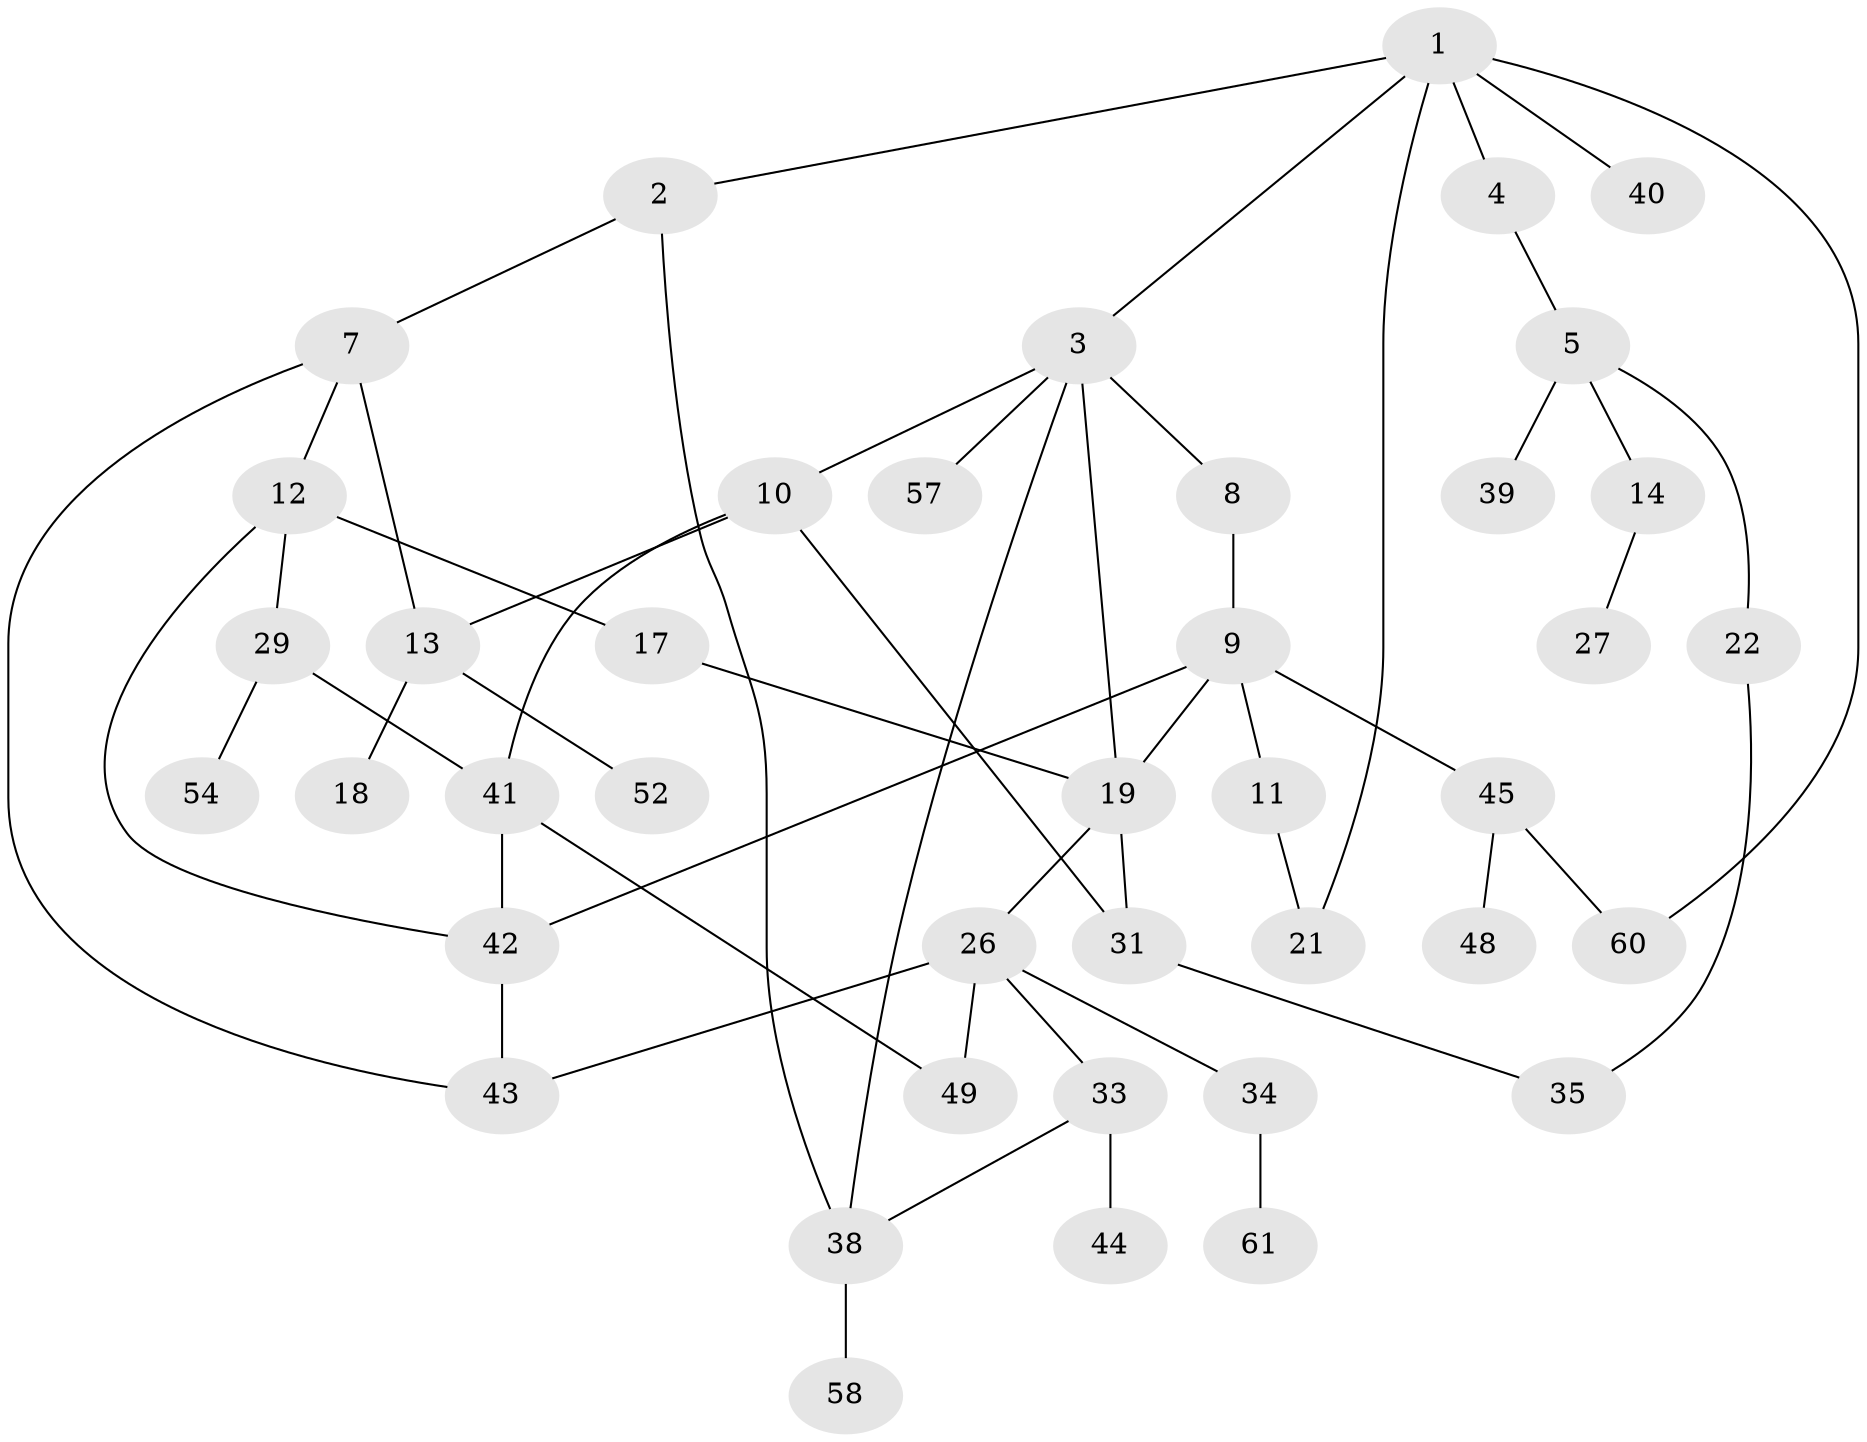 // original degree distribution, {6: 0.01639344262295082, 3: 0.22950819672131148, 5: 0.08196721311475409, 2: 0.29508196721311475, 4: 0.09836065573770492, 1: 0.2786885245901639}
// Generated by graph-tools (version 1.1) at 2025/41/03/06/25 10:41:26]
// undirected, 41 vertices, 55 edges
graph export_dot {
graph [start="1"]
  node [color=gray90,style=filled];
  1 [super="+16"];
  2;
  3 [super="+6"];
  4;
  5 [super="+59"];
  7 [super="+28"];
  8 [super="+25"];
  9 [super="+36"];
  10 [super="+37"];
  11 [super="+47"];
  12 [super="+24"];
  13 [super="+15"];
  14 [super="+23"];
  17;
  18;
  19 [super="+20"];
  21;
  22;
  26 [super="+30"];
  27;
  29 [super="+55"];
  31 [super="+32"];
  33 [super="+53"];
  34;
  35 [super="+56"];
  38 [super="+46"];
  39;
  40;
  41 [super="+51"];
  42;
  43;
  44;
  45 [super="+50"];
  48;
  49;
  52;
  54;
  57;
  58;
  60;
  61;
  1 -- 2;
  1 -- 3;
  1 -- 4;
  1 -- 21;
  1 -- 40;
  1 -- 60;
  2 -- 7;
  2 -- 38;
  3 -- 8;
  3 -- 10;
  3 -- 57;
  3 -- 19;
  3 -- 38;
  4 -- 5;
  5 -- 14;
  5 -- 22;
  5 -- 39;
  7 -- 12;
  7 -- 13;
  7 -- 43;
  8 -- 9;
  9 -- 11;
  9 -- 42;
  9 -- 19;
  9 -- 45;
  10 -- 31;
  10 -- 41;
  10 -- 13;
  11 -- 21;
  12 -- 17;
  12 -- 42;
  12 -- 29;
  13 -- 18;
  13 -- 52;
  14 -- 27;
  17 -- 19;
  19 -- 26;
  19 -- 31;
  22 -- 35;
  26 -- 49;
  26 -- 43;
  26 -- 33;
  26 -- 34;
  29 -- 41;
  29 -- 54;
  31 -- 35;
  33 -- 44;
  33 -- 38;
  34 -- 61;
  38 -- 58;
  41 -- 42;
  41 -- 49;
  42 -- 43;
  45 -- 48;
  45 -- 60;
}
